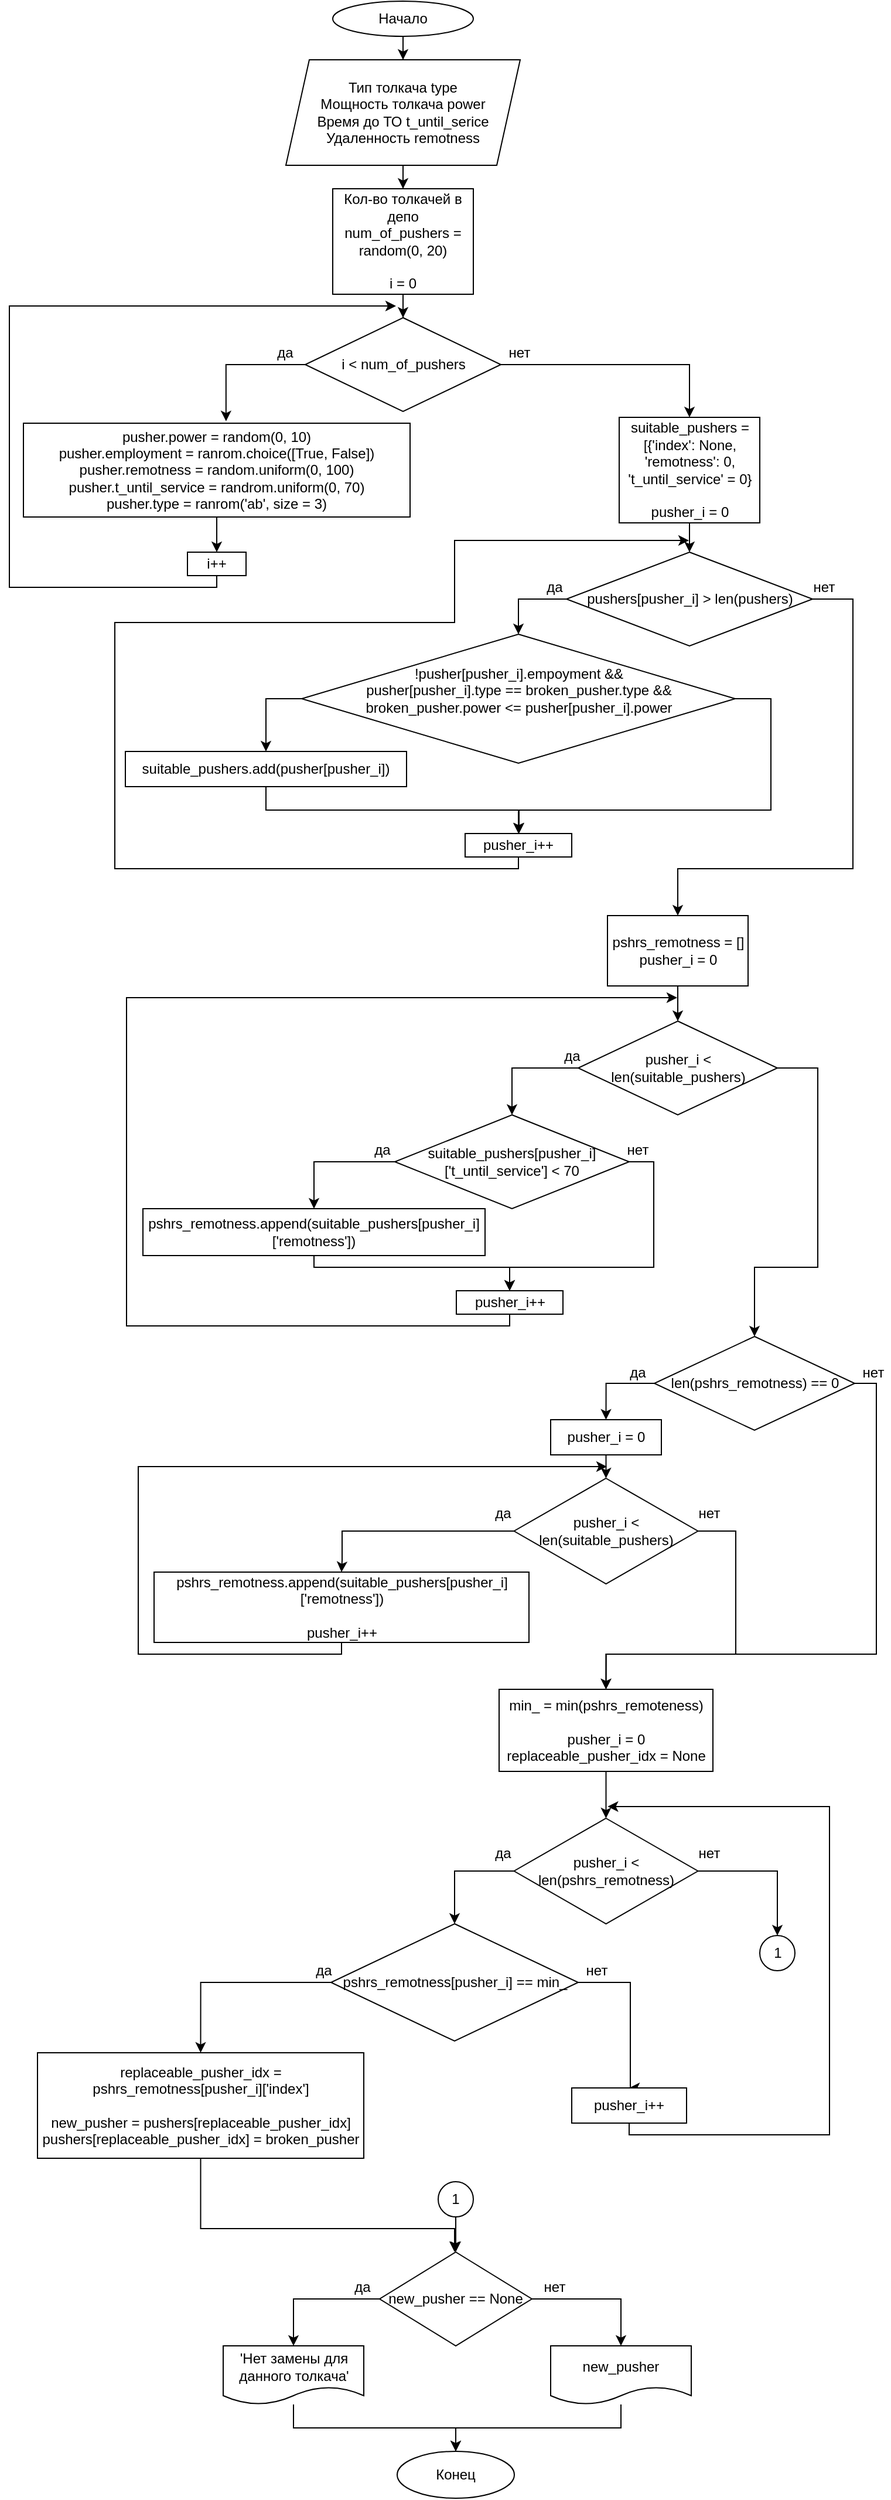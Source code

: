 <mxfile version="13.7.9" type="device"><diagram id="yyYkQRIMHRJmkzlUMUBt" name="Страница 1"><mxGraphModel dx="640" dy="402" grid="1" gridSize="10" guides="1" tooltips="1" connect="1" arrows="1" fold="1" page="1" pageScale="1" pageWidth="827" pageHeight="1169" math="0" shadow="0"><root><mxCell id="0"/><mxCell id="1" parent="0"/><mxCell id="gdA2ydcarsw9N_AxOf6i-43" style="edgeStyle=orthogonalEdgeStyle;rounded=0;orthogonalLoop=1;jettySize=auto;html=1;entryX=0.5;entryY=0;entryDx=0;entryDy=0;" edge="1" parent="1" source="gdA2ydcarsw9N_AxOf6i-1" target="gdA2ydcarsw9N_AxOf6i-3"><mxGeometry relative="1" as="geometry"/></mxCell><mxCell id="gdA2ydcarsw9N_AxOf6i-1" value="Начало" style="ellipse;whiteSpace=wrap;html=1;" vertex="1" parent="1"><mxGeometry x="296" y="30" width="120" height="30" as="geometry"/></mxCell><mxCell id="gdA2ydcarsw9N_AxOf6i-44" style="edgeStyle=orthogonalEdgeStyle;rounded=0;orthogonalLoop=1;jettySize=auto;html=1;entryX=0.5;entryY=0;entryDx=0;entryDy=0;" edge="1" parent="1" source="gdA2ydcarsw9N_AxOf6i-3" target="gdA2ydcarsw9N_AxOf6i-6"><mxGeometry relative="1" as="geometry"/></mxCell><mxCell id="gdA2ydcarsw9N_AxOf6i-3" value="Тип толкача type&lt;br&gt;Мощность толкача power&lt;br&gt;Время до ТО t_until_serice&lt;br&gt;Удаленность remotness" style="shape=parallelogram;perimeter=parallelogramPerimeter;whiteSpace=wrap;html=1;fixedSize=1;" vertex="1" parent="1"><mxGeometry x="256" y="80" width="200" height="90" as="geometry"/></mxCell><mxCell id="gdA2ydcarsw9N_AxOf6i-45" style="edgeStyle=orthogonalEdgeStyle;rounded=0;orthogonalLoop=1;jettySize=auto;html=1;" edge="1" parent="1" source="gdA2ydcarsw9N_AxOf6i-6" target="gdA2ydcarsw9N_AxOf6i-7"><mxGeometry relative="1" as="geometry"/></mxCell><mxCell id="gdA2ydcarsw9N_AxOf6i-6" value="Кол-во толкачей в депо num_of_pushers = random(0, 20)&lt;br&gt;&lt;br&gt;i = 0" style="rounded=0;whiteSpace=wrap;html=1;" vertex="1" parent="1"><mxGeometry x="296" y="190" width="120" height="90" as="geometry"/></mxCell><mxCell id="gdA2ydcarsw9N_AxOf6i-46" style="edgeStyle=orthogonalEdgeStyle;rounded=0;orthogonalLoop=1;jettySize=auto;html=1;entryX=0.524;entryY=-0.021;entryDx=0;entryDy=0;entryPerimeter=0;" edge="1" parent="1" source="gdA2ydcarsw9N_AxOf6i-7" target="gdA2ydcarsw9N_AxOf6i-9"><mxGeometry relative="1" as="geometry"><Array as="points"><mxPoint x="205" y="340"/></Array></mxGeometry></mxCell><mxCell id="gdA2ydcarsw9N_AxOf6i-52" style="edgeStyle=orthogonalEdgeStyle;rounded=0;orthogonalLoop=1;jettySize=auto;html=1;entryX=0.5;entryY=0;entryDx=0;entryDy=0;" edge="1" parent="1" source="gdA2ydcarsw9N_AxOf6i-7" target="gdA2ydcarsw9N_AxOf6i-11"><mxGeometry relative="1" as="geometry"/></mxCell><mxCell id="gdA2ydcarsw9N_AxOf6i-7" value="i &amp;lt; num_of_pushers" style="rhombus;whiteSpace=wrap;html=1;" vertex="1" parent="1"><mxGeometry x="272.5" y="300" width="167" height="80" as="geometry"/></mxCell><mxCell id="gdA2ydcarsw9N_AxOf6i-47" style="edgeStyle=orthogonalEdgeStyle;rounded=0;orthogonalLoop=1;jettySize=auto;html=1;entryX=0.5;entryY=0;entryDx=0;entryDy=0;" edge="1" parent="1" source="gdA2ydcarsw9N_AxOf6i-9" target="gdA2ydcarsw9N_AxOf6i-10"><mxGeometry relative="1" as="geometry"/></mxCell><mxCell id="gdA2ydcarsw9N_AxOf6i-9" value="pusher.power = random(0, 10)&lt;br&gt;pusher.employment = ranrom.choice([True, False])&lt;br&gt;pusher.remotness = random.uniform(0, 100)&lt;br&gt;pusher.t_until_service = randrom.uniform(0, 70)&lt;br&gt;pusher.type = ranrom('ab', size = 3)" style="rounded=0;whiteSpace=wrap;html=1;" vertex="1" parent="1"><mxGeometry x="32" y="390" width="330" height="80" as="geometry"/></mxCell><mxCell id="gdA2ydcarsw9N_AxOf6i-48" style="edgeStyle=orthogonalEdgeStyle;rounded=0;orthogonalLoop=1;jettySize=auto;html=1;" edge="1" parent="1" source="gdA2ydcarsw9N_AxOf6i-10"><mxGeometry relative="1" as="geometry"><mxPoint x="350" y="290" as="targetPoint"/><Array as="points"><mxPoint x="197" y="530"/><mxPoint x="20" y="530"/><mxPoint x="20" y="290"/></Array></mxGeometry></mxCell><mxCell id="gdA2ydcarsw9N_AxOf6i-10" value="i++" style="rounded=0;whiteSpace=wrap;html=1;" vertex="1" parent="1"><mxGeometry x="172" y="500" width="50" height="20" as="geometry"/></mxCell><mxCell id="gdA2ydcarsw9N_AxOf6i-53" style="edgeStyle=orthogonalEdgeStyle;rounded=0;orthogonalLoop=1;jettySize=auto;html=1;entryX=0.5;entryY=0;entryDx=0;entryDy=0;" edge="1" parent="1" source="gdA2ydcarsw9N_AxOf6i-11" target="gdA2ydcarsw9N_AxOf6i-13"><mxGeometry relative="1" as="geometry"/></mxCell><mxCell id="gdA2ydcarsw9N_AxOf6i-11" value="suitable_pushers = [{'index': None, 'remotness': 0, 't_until_service' = 0}&lt;br&gt;&lt;br&gt;pusher_i = 0" style="rounded=0;whiteSpace=wrap;html=1;" vertex="1" parent="1"><mxGeometry x="540.5" y="385" width="120" height="90" as="geometry"/></mxCell><mxCell id="gdA2ydcarsw9N_AxOf6i-55" style="edgeStyle=orthogonalEdgeStyle;rounded=0;orthogonalLoop=1;jettySize=auto;html=1;entryX=0.5;entryY=0;entryDx=0;entryDy=0;" edge="1" parent="1" source="gdA2ydcarsw9N_AxOf6i-12" target="gdA2ydcarsw9N_AxOf6i-18"><mxGeometry relative="1" as="geometry"><Array as="points"><mxPoint x="239" y="625"/></Array></mxGeometry></mxCell><mxCell id="gdA2ydcarsw9N_AxOf6i-59" style="edgeStyle=orthogonalEdgeStyle;rounded=0;orthogonalLoop=1;jettySize=auto;html=1;entryX=0.5;entryY=0;entryDx=0;entryDy=0;" edge="1" parent="1" source="gdA2ydcarsw9N_AxOf6i-12" target="gdA2ydcarsw9N_AxOf6i-57"><mxGeometry relative="1" as="geometry"><Array as="points"><mxPoint x="670" y="625"/><mxPoint x="670" y="720"/><mxPoint x="455" y="720"/></Array></mxGeometry></mxCell><mxCell id="gdA2ydcarsw9N_AxOf6i-12" value="!pusher[pusher_i].empoyment &amp;amp;&amp;amp; &lt;br&gt;pusher[pusher_i].type == broken_pusher.type &amp;amp;&amp;amp; &lt;br&gt;broken_pusher.power &amp;lt;= pusher[pusher_i].power&lt;br&gt;&amp;nbsp;" style="rhombus;whiteSpace=wrap;html=1;" vertex="1" parent="1"><mxGeometry x="269.5" y="570" width="370" height="110" as="geometry"/></mxCell><mxCell id="gdA2ydcarsw9N_AxOf6i-54" style="edgeStyle=orthogonalEdgeStyle;rounded=0;orthogonalLoop=1;jettySize=auto;html=1;entryX=0.5;entryY=0;entryDx=0;entryDy=0;" edge="1" parent="1" source="gdA2ydcarsw9N_AxOf6i-13" target="gdA2ydcarsw9N_AxOf6i-12"><mxGeometry relative="1" as="geometry"><Array as="points"><mxPoint x="455" y="540"/></Array></mxGeometry></mxCell><mxCell id="gdA2ydcarsw9N_AxOf6i-61" style="edgeStyle=orthogonalEdgeStyle;rounded=0;orthogonalLoop=1;jettySize=auto;html=1;entryX=0.5;entryY=0;entryDx=0;entryDy=0;" edge="1" parent="1" source="gdA2ydcarsw9N_AxOf6i-13" target="gdA2ydcarsw9N_AxOf6i-21"><mxGeometry relative="1" as="geometry"><Array as="points"><mxPoint x="740" y="540"/><mxPoint x="740" y="770"/><mxPoint x="590" y="770"/></Array></mxGeometry></mxCell><mxCell id="gdA2ydcarsw9N_AxOf6i-13" value="pushers[pusher_i] &amp;gt; len(pushers)" style="rhombus;whiteSpace=wrap;html=1;" vertex="1" parent="1"><mxGeometry x="495.5" y="500" width="210" height="80" as="geometry"/></mxCell><mxCell id="gdA2ydcarsw9N_AxOf6i-58" style="edgeStyle=orthogonalEdgeStyle;rounded=0;orthogonalLoop=1;jettySize=auto;html=1;" edge="1" parent="1" source="gdA2ydcarsw9N_AxOf6i-18" target="gdA2ydcarsw9N_AxOf6i-57"><mxGeometry relative="1" as="geometry"><Array as="points"><mxPoint x="239" y="720"/><mxPoint x="455" y="720"/></Array></mxGeometry></mxCell><mxCell id="gdA2ydcarsw9N_AxOf6i-18" value="suitable_pushers.add(pusher[pusher_i])" style="rounded=0;whiteSpace=wrap;html=1;" vertex="1" parent="1"><mxGeometry x="119" y="670" width="240" height="30" as="geometry"/></mxCell><mxCell id="gdA2ydcarsw9N_AxOf6i-67" style="edgeStyle=orthogonalEdgeStyle;rounded=0;orthogonalLoop=1;jettySize=auto;html=1;entryX=0.5;entryY=0;entryDx=0;entryDy=0;" edge="1" parent="1" source="gdA2ydcarsw9N_AxOf6i-19" target="gdA2ydcarsw9N_AxOf6i-23"><mxGeometry relative="1" as="geometry"><Array as="points"><mxPoint x="591" y="940"/><mxPoint x="441" y="940"/></Array></mxGeometry></mxCell><mxCell id="gdA2ydcarsw9N_AxOf6i-79" style="edgeStyle=orthogonalEdgeStyle;rounded=0;orthogonalLoop=1;jettySize=auto;html=1;entryX=0.5;entryY=0;entryDx=0;entryDy=0;" edge="1" parent="1" source="gdA2ydcarsw9N_AxOf6i-19" target="gdA2ydcarsw9N_AxOf6i-25"><mxGeometry relative="1" as="geometry"><Array as="points"><mxPoint x="710" y="940"/><mxPoint x="710" y="1110"/><mxPoint x="656" y="1110"/></Array></mxGeometry></mxCell><mxCell id="gdA2ydcarsw9N_AxOf6i-19" value="pusher_i &amp;lt; len(suitable_pushers)" style="rhombus;whiteSpace=wrap;html=1;" vertex="1" parent="1"><mxGeometry x="505.5" y="900" width="170" height="80" as="geometry"/></mxCell><mxCell id="gdA2ydcarsw9N_AxOf6i-66" style="edgeStyle=orthogonalEdgeStyle;rounded=0;orthogonalLoop=1;jettySize=auto;html=1;entryX=0.5;entryY=0;entryDx=0;entryDy=0;" edge="1" parent="1" source="gdA2ydcarsw9N_AxOf6i-21" target="gdA2ydcarsw9N_AxOf6i-19"><mxGeometry relative="1" as="geometry"/></mxCell><mxCell id="gdA2ydcarsw9N_AxOf6i-21" value="pshrs_remotness = []&lt;br&gt;pusher_i = 0" style="rounded=0;whiteSpace=wrap;html=1;" vertex="1" parent="1"><mxGeometry x="530.5" y="810" width="120" height="60" as="geometry"/></mxCell><mxCell id="gdA2ydcarsw9N_AxOf6i-69" style="edgeStyle=orthogonalEdgeStyle;rounded=0;orthogonalLoop=1;jettySize=auto;html=1;entryX=0.5;entryY=0;entryDx=0;entryDy=0;" edge="1" parent="1" source="gdA2ydcarsw9N_AxOf6i-23" target="gdA2ydcarsw9N_AxOf6i-24"><mxGeometry relative="1" as="geometry"><Array as="points"><mxPoint x="449" y="1020"/><mxPoint x="302" y="1020"/></Array></mxGeometry></mxCell><mxCell id="gdA2ydcarsw9N_AxOf6i-72" style="edgeStyle=orthogonalEdgeStyle;rounded=0;orthogonalLoop=1;jettySize=auto;html=1;entryX=0.5;entryY=0;entryDx=0;entryDy=0;" edge="1" parent="1" source="gdA2ydcarsw9N_AxOf6i-23" target="gdA2ydcarsw9N_AxOf6i-68"><mxGeometry relative="1" as="geometry"><Array as="points"><mxPoint x="570" y="1020"/><mxPoint x="570" y="1110"/><mxPoint x="447" y="1110"/></Array></mxGeometry></mxCell><mxCell id="gdA2ydcarsw9N_AxOf6i-23" value="&lt;span&gt;suitable_pushers[pusher_i]['t_until_service'] &amp;lt; 70&lt;/span&gt;" style="rhombus;whiteSpace=wrap;html=1;" vertex="1" parent="1"><mxGeometry x="349" y="980" width="200" height="80" as="geometry"/></mxCell><mxCell id="gdA2ydcarsw9N_AxOf6i-70" style="edgeStyle=orthogonalEdgeStyle;rounded=0;orthogonalLoop=1;jettySize=auto;html=1;entryX=0.5;entryY=0;entryDx=0;entryDy=0;" edge="1" parent="1" source="gdA2ydcarsw9N_AxOf6i-24" target="gdA2ydcarsw9N_AxOf6i-68"><mxGeometry relative="1" as="geometry"><Array as="points"><mxPoint x="280" y="1110"/><mxPoint x="447" y="1110"/></Array></mxGeometry></mxCell><mxCell id="gdA2ydcarsw9N_AxOf6i-24" value="pshrs_remotness.append(suitable_pushers[pusher_i]['remotness'])" style="rounded=0;whiteSpace=wrap;html=1;" vertex="1" parent="1"><mxGeometry x="134" y="1060" width="292" height="40" as="geometry"/></mxCell><mxCell id="gdA2ydcarsw9N_AxOf6i-80" style="edgeStyle=orthogonalEdgeStyle;rounded=0;orthogonalLoop=1;jettySize=auto;html=1;entryX=0.5;entryY=0;entryDx=0;entryDy=0;" edge="1" parent="1" source="gdA2ydcarsw9N_AxOf6i-25" target="gdA2ydcarsw9N_AxOf6i-26"><mxGeometry relative="1" as="geometry"><Array as="points"><mxPoint x="529" y="1209"/></Array></mxGeometry></mxCell><mxCell id="gdA2ydcarsw9N_AxOf6i-86" style="edgeStyle=orthogonalEdgeStyle;rounded=0;orthogonalLoop=1;jettySize=auto;html=1;entryX=0.5;entryY=0;entryDx=0;entryDy=0;" edge="1" parent="1" source="gdA2ydcarsw9N_AxOf6i-25" target="gdA2ydcarsw9N_AxOf6i-31"><mxGeometry relative="1" as="geometry"><Array as="points"><mxPoint x="760" y="1209"/><mxPoint x="760" y="1440"/><mxPoint x="529" y="1440"/></Array></mxGeometry></mxCell><mxCell id="gdA2ydcarsw9N_AxOf6i-25" value="len(pshrs_remotness) == 0" style="rhombus;whiteSpace=wrap;html=1;" vertex="1" parent="1"><mxGeometry x="570.5" y="1169" width="171" height="80" as="geometry"/></mxCell><mxCell id="gdA2ydcarsw9N_AxOf6i-81" style="edgeStyle=orthogonalEdgeStyle;rounded=0;orthogonalLoop=1;jettySize=auto;html=1;entryX=0.5;entryY=0;entryDx=0;entryDy=0;" edge="1" parent="1" source="gdA2ydcarsw9N_AxOf6i-26" target="gdA2ydcarsw9N_AxOf6i-28"><mxGeometry relative="1" as="geometry"/></mxCell><mxCell id="gdA2ydcarsw9N_AxOf6i-26" value="pusher_i = 0" style="rounded=0;whiteSpace=wrap;html=1;" vertex="1" parent="1"><mxGeometry x="482" y="1240" width="94.5" height="30" as="geometry"/></mxCell><mxCell id="gdA2ydcarsw9N_AxOf6i-82" style="edgeStyle=orthogonalEdgeStyle;rounded=0;orthogonalLoop=1;jettySize=auto;html=1;entryX=0.5;entryY=0;entryDx=0;entryDy=0;" edge="1" parent="1" source="gdA2ydcarsw9N_AxOf6i-28" target="gdA2ydcarsw9N_AxOf6i-30"><mxGeometry relative="1" as="geometry"><Array as="points"><mxPoint x="304" y="1335"/><mxPoint x="304" y="1360"/></Array></mxGeometry></mxCell><mxCell id="gdA2ydcarsw9N_AxOf6i-85" style="edgeStyle=orthogonalEdgeStyle;rounded=0;orthogonalLoop=1;jettySize=auto;html=1;entryX=0.5;entryY=0;entryDx=0;entryDy=0;" edge="1" parent="1" source="gdA2ydcarsw9N_AxOf6i-28" target="gdA2ydcarsw9N_AxOf6i-31"><mxGeometry relative="1" as="geometry"><Array as="points"><mxPoint x="640" y="1335"/><mxPoint x="640" y="1440"/><mxPoint x="529" y="1440"/></Array></mxGeometry></mxCell><mxCell id="gdA2ydcarsw9N_AxOf6i-28" value="pusher_i &amp;lt; len(suitable_pushers)" style="rhombus;whiteSpace=wrap;html=1;" vertex="1" parent="1"><mxGeometry x="450.75" y="1290" width="157" height="90" as="geometry"/></mxCell><mxCell id="gdA2ydcarsw9N_AxOf6i-83" style="edgeStyle=orthogonalEdgeStyle;rounded=0;orthogonalLoop=1;jettySize=auto;html=1;" edge="1" parent="1" source="gdA2ydcarsw9N_AxOf6i-30"><mxGeometry relative="1" as="geometry"><mxPoint x="530" y="1280" as="targetPoint"/><Array as="points"><mxPoint x="304" y="1440"/><mxPoint x="130" y="1440"/><mxPoint x="130" y="1280"/></Array></mxGeometry></mxCell><mxCell id="gdA2ydcarsw9N_AxOf6i-30" value="pshrs_remotness.append(suitable_pushers[pusher_i]['remotness'])&lt;br&gt;&lt;br&gt;pusher_i++" style="rounded=0;whiteSpace=wrap;html=1;" vertex="1" parent="1"><mxGeometry x="143.5" y="1370" width="320" height="60" as="geometry"/></mxCell><mxCell id="gdA2ydcarsw9N_AxOf6i-87" style="edgeStyle=orthogonalEdgeStyle;rounded=0;orthogonalLoop=1;jettySize=auto;html=1;entryX=0.5;entryY=0;entryDx=0;entryDy=0;" edge="1" parent="1" source="gdA2ydcarsw9N_AxOf6i-31" target="gdA2ydcarsw9N_AxOf6i-34"><mxGeometry relative="1" as="geometry"/></mxCell><mxCell id="gdA2ydcarsw9N_AxOf6i-31" value="min_ = min(pshrs_remoteness)&lt;br&gt;&lt;br&gt;pusher_i = 0&lt;br&gt;replaceable_pusher_idx = None" style="rounded=0;whiteSpace=wrap;html=1;" vertex="1" parent="1"><mxGeometry x="438" y="1470" width="182.5" height="70" as="geometry"/></mxCell><mxCell id="gdA2ydcarsw9N_AxOf6i-88" style="edgeStyle=orthogonalEdgeStyle;rounded=0;orthogonalLoop=1;jettySize=auto;html=1;" edge="1" parent="1" source="gdA2ydcarsw9N_AxOf6i-34" target="gdA2ydcarsw9N_AxOf6i-36"><mxGeometry relative="1" as="geometry"><Array as="points"><mxPoint x="400" y="1625"/></Array></mxGeometry></mxCell><mxCell id="gdA2ydcarsw9N_AxOf6i-93" style="edgeStyle=orthogonalEdgeStyle;rounded=0;orthogonalLoop=1;jettySize=auto;html=1;entryX=0.5;entryY=0;entryDx=0;entryDy=0;" edge="1" parent="1" source="gdA2ydcarsw9N_AxOf6i-34" target="gdA2ydcarsw9N_AxOf6i-92"><mxGeometry relative="1" as="geometry"/></mxCell><mxCell id="gdA2ydcarsw9N_AxOf6i-34" value="pusher_i &amp;lt; len(pshrs_remotness)" style="rhombus;whiteSpace=wrap;html=1;" vertex="1" parent="1"><mxGeometry x="450.75" y="1580" width="157" height="90" as="geometry"/></mxCell><mxCell id="gdA2ydcarsw9N_AxOf6i-101" style="edgeStyle=orthogonalEdgeStyle;rounded=0;orthogonalLoop=1;jettySize=auto;html=1;" edge="1" parent="1" source="gdA2ydcarsw9N_AxOf6i-35"><mxGeometry relative="1" as="geometry"><mxPoint x="400" y="1950" as="targetPoint"/><Array as="points"><mxPoint x="183" y="1930"/><mxPoint x="400" y="1930"/></Array></mxGeometry></mxCell><mxCell id="gdA2ydcarsw9N_AxOf6i-35" value="replaceable_pusher_idx = pshrs_remotness[pusher_i]['index']&lt;br&gt;&lt;br&gt;new_pusher = pushers[replaceable_pusher_idx]&lt;br&gt;pushers[replaceable_pusher_idx] = broken_pusher" style="rounded=0;whiteSpace=wrap;html=1;" vertex="1" parent="1"><mxGeometry x="44" y="1780" width="278.5" height="90" as="geometry"/></mxCell><mxCell id="gdA2ydcarsw9N_AxOf6i-89" style="edgeStyle=orthogonalEdgeStyle;rounded=0;orthogonalLoop=1;jettySize=auto;html=1;entryX=0.5;entryY=0;entryDx=0;entryDy=0;" edge="1" parent="1" source="gdA2ydcarsw9N_AxOf6i-36" target="gdA2ydcarsw9N_AxOf6i-35"><mxGeometry relative="1" as="geometry"><Array as="points"><mxPoint x="183" y="1720"/></Array></mxGeometry></mxCell><mxCell id="gdA2ydcarsw9N_AxOf6i-102" style="edgeStyle=orthogonalEdgeStyle;rounded=0;orthogonalLoop=1;jettySize=auto;html=1;entryX=0.5;entryY=0;entryDx=0;entryDy=0;" edge="1" parent="1" source="gdA2ydcarsw9N_AxOf6i-36" target="gdA2ydcarsw9N_AxOf6i-37"><mxGeometry relative="1" as="geometry"><Array as="points"><mxPoint x="550" y="1720"/><mxPoint x="550" y="1810"/></Array></mxGeometry></mxCell><mxCell id="gdA2ydcarsw9N_AxOf6i-36" value="&lt;span&gt;pshrs_remotness[pusher_i] == min_&lt;/span&gt;" style="rhombus;whiteSpace=wrap;html=1;" vertex="1" parent="1"><mxGeometry x="294.5" y="1670" width="211" height="100" as="geometry"/></mxCell><mxCell id="gdA2ydcarsw9N_AxOf6i-103" style="edgeStyle=orthogonalEdgeStyle;rounded=0;orthogonalLoop=1;jettySize=auto;html=1;" edge="1" parent="1" source="gdA2ydcarsw9N_AxOf6i-37"><mxGeometry relative="1" as="geometry"><mxPoint x="530.667" y="1570" as="targetPoint"/><Array as="points"><mxPoint x="549" y="1850"/><mxPoint x="720" y="1850"/><mxPoint x="720" y="1570"/></Array></mxGeometry></mxCell><mxCell id="gdA2ydcarsw9N_AxOf6i-37" value="pusher_i++" style="rounded=0;whiteSpace=wrap;html=1;" vertex="1" parent="1"><mxGeometry x="500" y="1810" width="98" height="30" as="geometry"/></mxCell><mxCell id="gdA2ydcarsw9N_AxOf6i-97" style="edgeStyle=orthogonalEdgeStyle;rounded=0;orthogonalLoop=1;jettySize=auto;html=1;entryX=0.5;entryY=0;entryDx=0;entryDy=0;" edge="1" parent="1" source="gdA2ydcarsw9N_AxOf6i-39" target="gdA2ydcarsw9N_AxOf6i-40"><mxGeometry relative="1" as="geometry"/></mxCell><mxCell id="gdA2ydcarsw9N_AxOf6i-98" style="edgeStyle=orthogonalEdgeStyle;rounded=0;orthogonalLoop=1;jettySize=auto;html=1;entryX=0.5;entryY=0;entryDx=0;entryDy=0;" edge="1" parent="1" source="gdA2ydcarsw9N_AxOf6i-39" target="gdA2ydcarsw9N_AxOf6i-41"><mxGeometry relative="1" as="geometry"/></mxCell><mxCell id="gdA2ydcarsw9N_AxOf6i-39" value="new_pusher == None" style="rhombus;whiteSpace=wrap;html=1;" vertex="1" parent="1"><mxGeometry x="336" y="1950" width="130" height="80" as="geometry"/></mxCell><mxCell id="gdA2ydcarsw9N_AxOf6i-99" style="edgeStyle=orthogonalEdgeStyle;rounded=0;orthogonalLoop=1;jettySize=auto;html=1;entryX=0.5;entryY=0;entryDx=0;entryDy=0;" edge="1" parent="1" source="gdA2ydcarsw9N_AxOf6i-40" target="gdA2ydcarsw9N_AxOf6i-42"><mxGeometry relative="1" as="geometry"><Array as="points"><mxPoint x="263" y="2100"/><mxPoint x="401" y="2100"/></Array></mxGeometry></mxCell><mxCell id="gdA2ydcarsw9N_AxOf6i-40" value="'Нет замены для данного толкача'" style="shape=document;whiteSpace=wrap;html=1;boundedLbl=1;" vertex="1" parent="1"><mxGeometry x="202.5" y="2030" width="120" height="50" as="geometry"/></mxCell><mxCell id="gdA2ydcarsw9N_AxOf6i-100" style="edgeStyle=orthogonalEdgeStyle;rounded=0;orthogonalLoop=1;jettySize=auto;html=1;entryX=0.5;entryY=0;entryDx=0;entryDy=0;" edge="1" parent="1" source="gdA2ydcarsw9N_AxOf6i-41" target="gdA2ydcarsw9N_AxOf6i-42"><mxGeometry relative="1" as="geometry"><Array as="points"><mxPoint x="542" y="2100"/><mxPoint x="401" y="2100"/></Array></mxGeometry></mxCell><mxCell id="gdA2ydcarsw9N_AxOf6i-41" value="new_pusher" style="shape=document;whiteSpace=wrap;html=1;boundedLbl=1;" vertex="1" parent="1"><mxGeometry x="482" y="2030" width="120" height="50" as="geometry"/></mxCell><mxCell id="gdA2ydcarsw9N_AxOf6i-42" value="Конец" style="ellipse;whiteSpace=wrap;html=1;" vertex="1" parent="1"><mxGeometry x="351" y="2120" width="100" height="40" as="geometry"/></mxCell><mxCell id="gdA2ydcarsw9N_AxOf6i-49" value="да" style="text;html=1;align=center;verticalAlign=middle;resizable=0;points=[];autosize=1;" vertex="1" parent="1"><mxGeometry x="240" y="320" width="30" height="20" as="geometry"/></mxCell><mxCell id="gdA2ydcarsw9N_AxOf6i-51" value="нет" style="text;html=1;align=center;verticalAlign=middle;resizable=0;points=[];autosize=1;" vertex="1" parent="1"><mxGeometry x="439.5" y="320" width="30" height="20" as="geometry"/></mxCell><mxCell id="gdA2ydcarsw9N_AxOf6i-60" style="edgeStyle=orthogonalEdgeStyle;rounded=0;orthogonalLoop=1;jettySize=auto;html=1;" edge="1" parent="1" source="gdA2ydcarsw9N_AxOf6i-57"><mxGeometry relative="1" as="geometry"><mxPoint x="600" y="490" as="targetPoint"/><Array as="points"><mxPoint x="455" y="770"/><mxPoint x="110" y="770"/><mxPoint x="110" y="560"/><mxPoint x="400" y="560"/><mxPoint x="400" y="490"/></Array></mxGeometry></mxCell><mxCell id="gdA2ydcarsw9N_AxOf6i-57" value="pusher_i++" style="rounded=0;whiteSpace=wrap;html=1;" vertex="1" parent="1"><mxGeometry x="409" y="740" width="91" height="20" as="geometry"/></mxCell><mxCell id="gdA2ydcarsw9N_AxOf6i-62" value="да" style="text;html=1;align=center;verticalAlign=middle;resizable=0;points=[];autosize=1;" vertex="1" parent="1"><mxGeometry x="470" y="520" width="30" height="20" as="geometry"/></mxCell><mxCell id="gdA2ydcarsw9N_AxOf6i-63" value="нет" style="text;html=1;align=center;verticalAlign=middle;resizable=0;points=[];autosize=1;" vertex="1" parent="1"><mxGeometry x="700" y="520" width="30" height="20" as="geometry"/></mxCell><mxCell id="gdA2ydcarsw9N_AxOf6i-64" value="нет" style="text;html=1;align=center;verticalAlign=middle;resizable=0;points=[];autosize=1;" vertex="1" parent="1"><mxGeometry x="540.5" y="1000" width="30" height="20" as="geometry"/></mxCell><mxCell id="gdA2ydcarsw9N_AxOf6i-65" value="да" style="text;html=1;align=center;verticalAlign=middle;resizable=0;points=[];autosize=1;" vertex="1" parent="1"><mxGeometry x="322.5" y="1000" width="30" height="20" as="geometry"/></mxCell><mxCell id="gdA2ydcarsw9N_AxOf6i-75" style="edgeStyle=orthogonalEdgeStyle;rounded=0;orthogonalLoop=1;jettySize=auto;html=1;" edge="1" parent="1" source="gdA2ydcarsw9N_AxOf6i-68"><mxGeometry relative="1" as="geometry"><mxPoint x="590" y="880" as="targetPoint"/><Array as="points"><mxPoint x="447" y="1160"/><mxPoint x="120" y="1160"/><mxPoint x="120" y="880"/></Array></mxGeometry></mxCell><mxCell id="gdA2ydcarsw9N_AxOf6i-68" value="pusher_i++" style="rounded=0;whiteSpace=wrap;html=1;" vertex="1" parent="1"><mxGeometry x="401.5" y="1130" width="91" height="20" as="geometry"/></mxCell><mxCell id="gdA2ydcarsw9N_AxOf6i-73" value="да" style="text;html=1;align=center;verticalAlign=middle;resizable=0;points=[];autosize=1;" vertex="1" parent="1"><mxGeometry x="485" y="920" width="30" height="20" as="geometry"/></mxCell><mxCell id="gdA2ydcarsw9N_AxOf6i-92" value="1" style="ellipse;whiteSpace=wrap;html=1;aspect=fixed;" vertex="1" parent="1"><mxGeometry x="660.5" y="1680" width="30" height="30" as="geometry"/></mxCell><mxCell id="gdA2ydcarsw9N_AxOf6i-96" style="edgeStyle=orthogonalEdgeStyle;rounded=0;orthogonalLoop=1;jettySize=auto;html=1;" edge="1" parent="1" source="gdA2ydcarsw9N_AxOf6i-94" target="gdA2ydcarsw9N_AxOf6i-39"><mxGeometry relative="1" as="geometry"/></mxCell><mxCell id="gdA2ydcarsw9N_AxOf6i-94" value="1" style="ellipse;whiteSpace=wrap;html=1;aspect=fixed;" vertex="1" parent="1"><mxGeometry x="386" y="1890" width="30" height="30" as="geometry"/></mxCell><mxCell id="gdA2ydcarsw9N_AxOf6i-104" value="да" style="text;html=1;align=center;verticalAlign=middle;resizable=0;points=[];autosize=1;" vertex="1" parent="1"><mxGeometry x="540.5" y="1190" width="30" height="20" as="geometry"/></mxCell><mxCell id="gdA2ydcarsw9N_AxOf6i-106" value="нет" style="text;html=1;align=center;verticalAlign=middle;resizable=0;points=[];autosize=1;" vertex="1" parent="1"><mxGeometry x="741.5" y="1190" width="30" height="20" as="geometry"/></mxCell><mxCell id="gdA2ydcarsw9N_AxOf6i-107" value="нет" style="text;html=1;align=center;verticalAlign=middle;resizable=0;points=[];autosize=1;" vertex="1" parent="1"><mxGeometry x="602" y="1310" width="30" height="20" as="geometry"/></mxCell><mxCell id="gdA2ydcarsw9N_AxOf6i-109" value="да" style="text;html=1;align=center;verticalAlign=middle;resizable=0;points=[];autosize=1;" vertex="1" parent="1"><mxGeometry x="426" y="1310" width="30" height="20" as="geometry"/></mxCell><mxCell id="gdA2ydcarsw9N_AxOf6i-110" value="да" style="text;html=1;align=center;verticalAlign=middle;resizable=0;points=[];autosize=1;" vertex="1" parent="1"><mxGeometry x="426" y="1600" width="30" height="20" as="geometry"/></mxCell><mxCell id="gdA2ydcarsw9N_AxOf6i-112" value="нет" style="text;html=1;align=center;verticalAlign=middle;resizable=0;points=[];autosize=1;" vertex="1" parent="1"><mxGeometry x="602" y="1600" width="30" height="20" as="geometry"/></mxCell><mxCell id="gdA2ydcarsw9N_AxOf6i-113" value="нет" style="text;html=1;align=center;verticalAlign=middle;resizable=0;points=[];autosize=1;" vertex="1" parent="1"><mxGeometry x="505.5" y="1700" width="30" height="20" as="geometry"/></mxCell><mxCell id="gdA2ydcarsw9N_AxOf6i-115" value="да" style="text;html=1;align=center;verticalAlign=middle;resizable=0;points=[];autosize=1;" vertex="1" parent="1"><mxGeometry x="272.5" y="1700" width="30" height="20" as="geometry"/></mxCell><mxCell id="gdA2ydcarsw9N_AxOf6i-116" value="да" style="text;html=1;align=center;verticalAlign=middle;resizable=0;points=[];autosize=1;" vertex="1" parent="1"><mxGeometry x="306" y="1970" width="30" height="20" as="geometry"/></mxCell><mxCell id="gdA2ydcarsw9N_AxOf6i-119" value="нет" style="text;html=1;align=center;verticalAlign=middle;resizable=0;points=[];autosize=1;" vertex="1" parent="1"><mxGeometry x="469.5" y="1970" width="30" height="20" as="geometry"/></mxCell></root></mxGraphModel></diagram></mxfile>